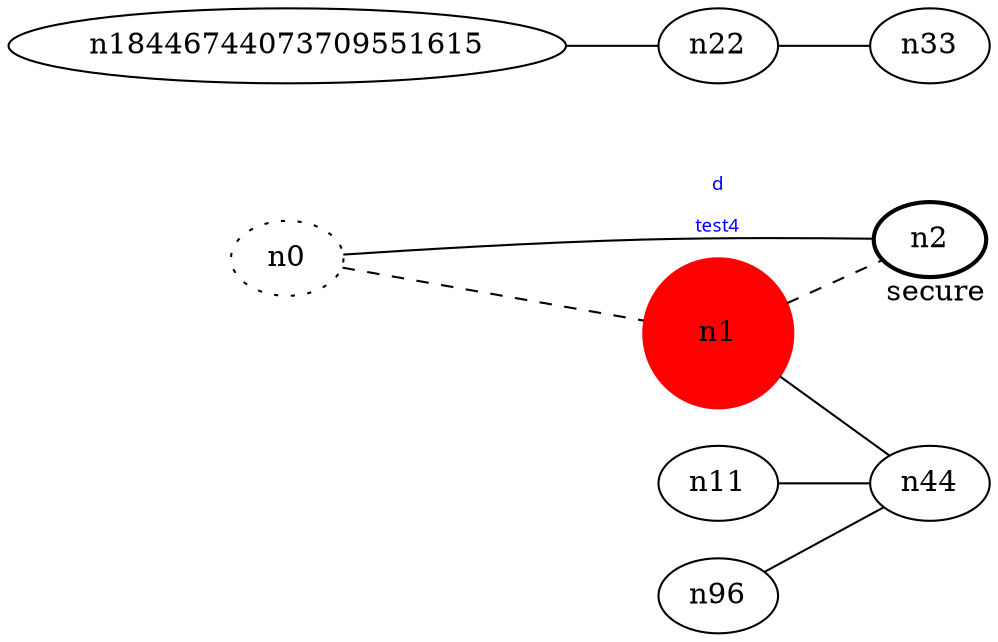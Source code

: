 graph test4 {
	rankdir=LR;
	fontcolor=blue; /* c65535; c1; c0 -- c1 */
	n0 [style=dotted, fillcolor="#123456"]; // c2; c74; c2 -- c9223372036854775811
	n1 [height=1, width=1, color=red, style=filled];
	n2 [style=bold, xlabel="secure"];
	n0 -- n1 -- n2[style=dashed];
	n0 -- n2 [fontname="comic sans", label="d\n\l\G", fontcolor=blue, fontsize=9];
	n18446744073709551615 -- n22;
	n11 -- n44;
	n22 -- n33;
	n1 -- n44;
	n96 -- n44;
}
